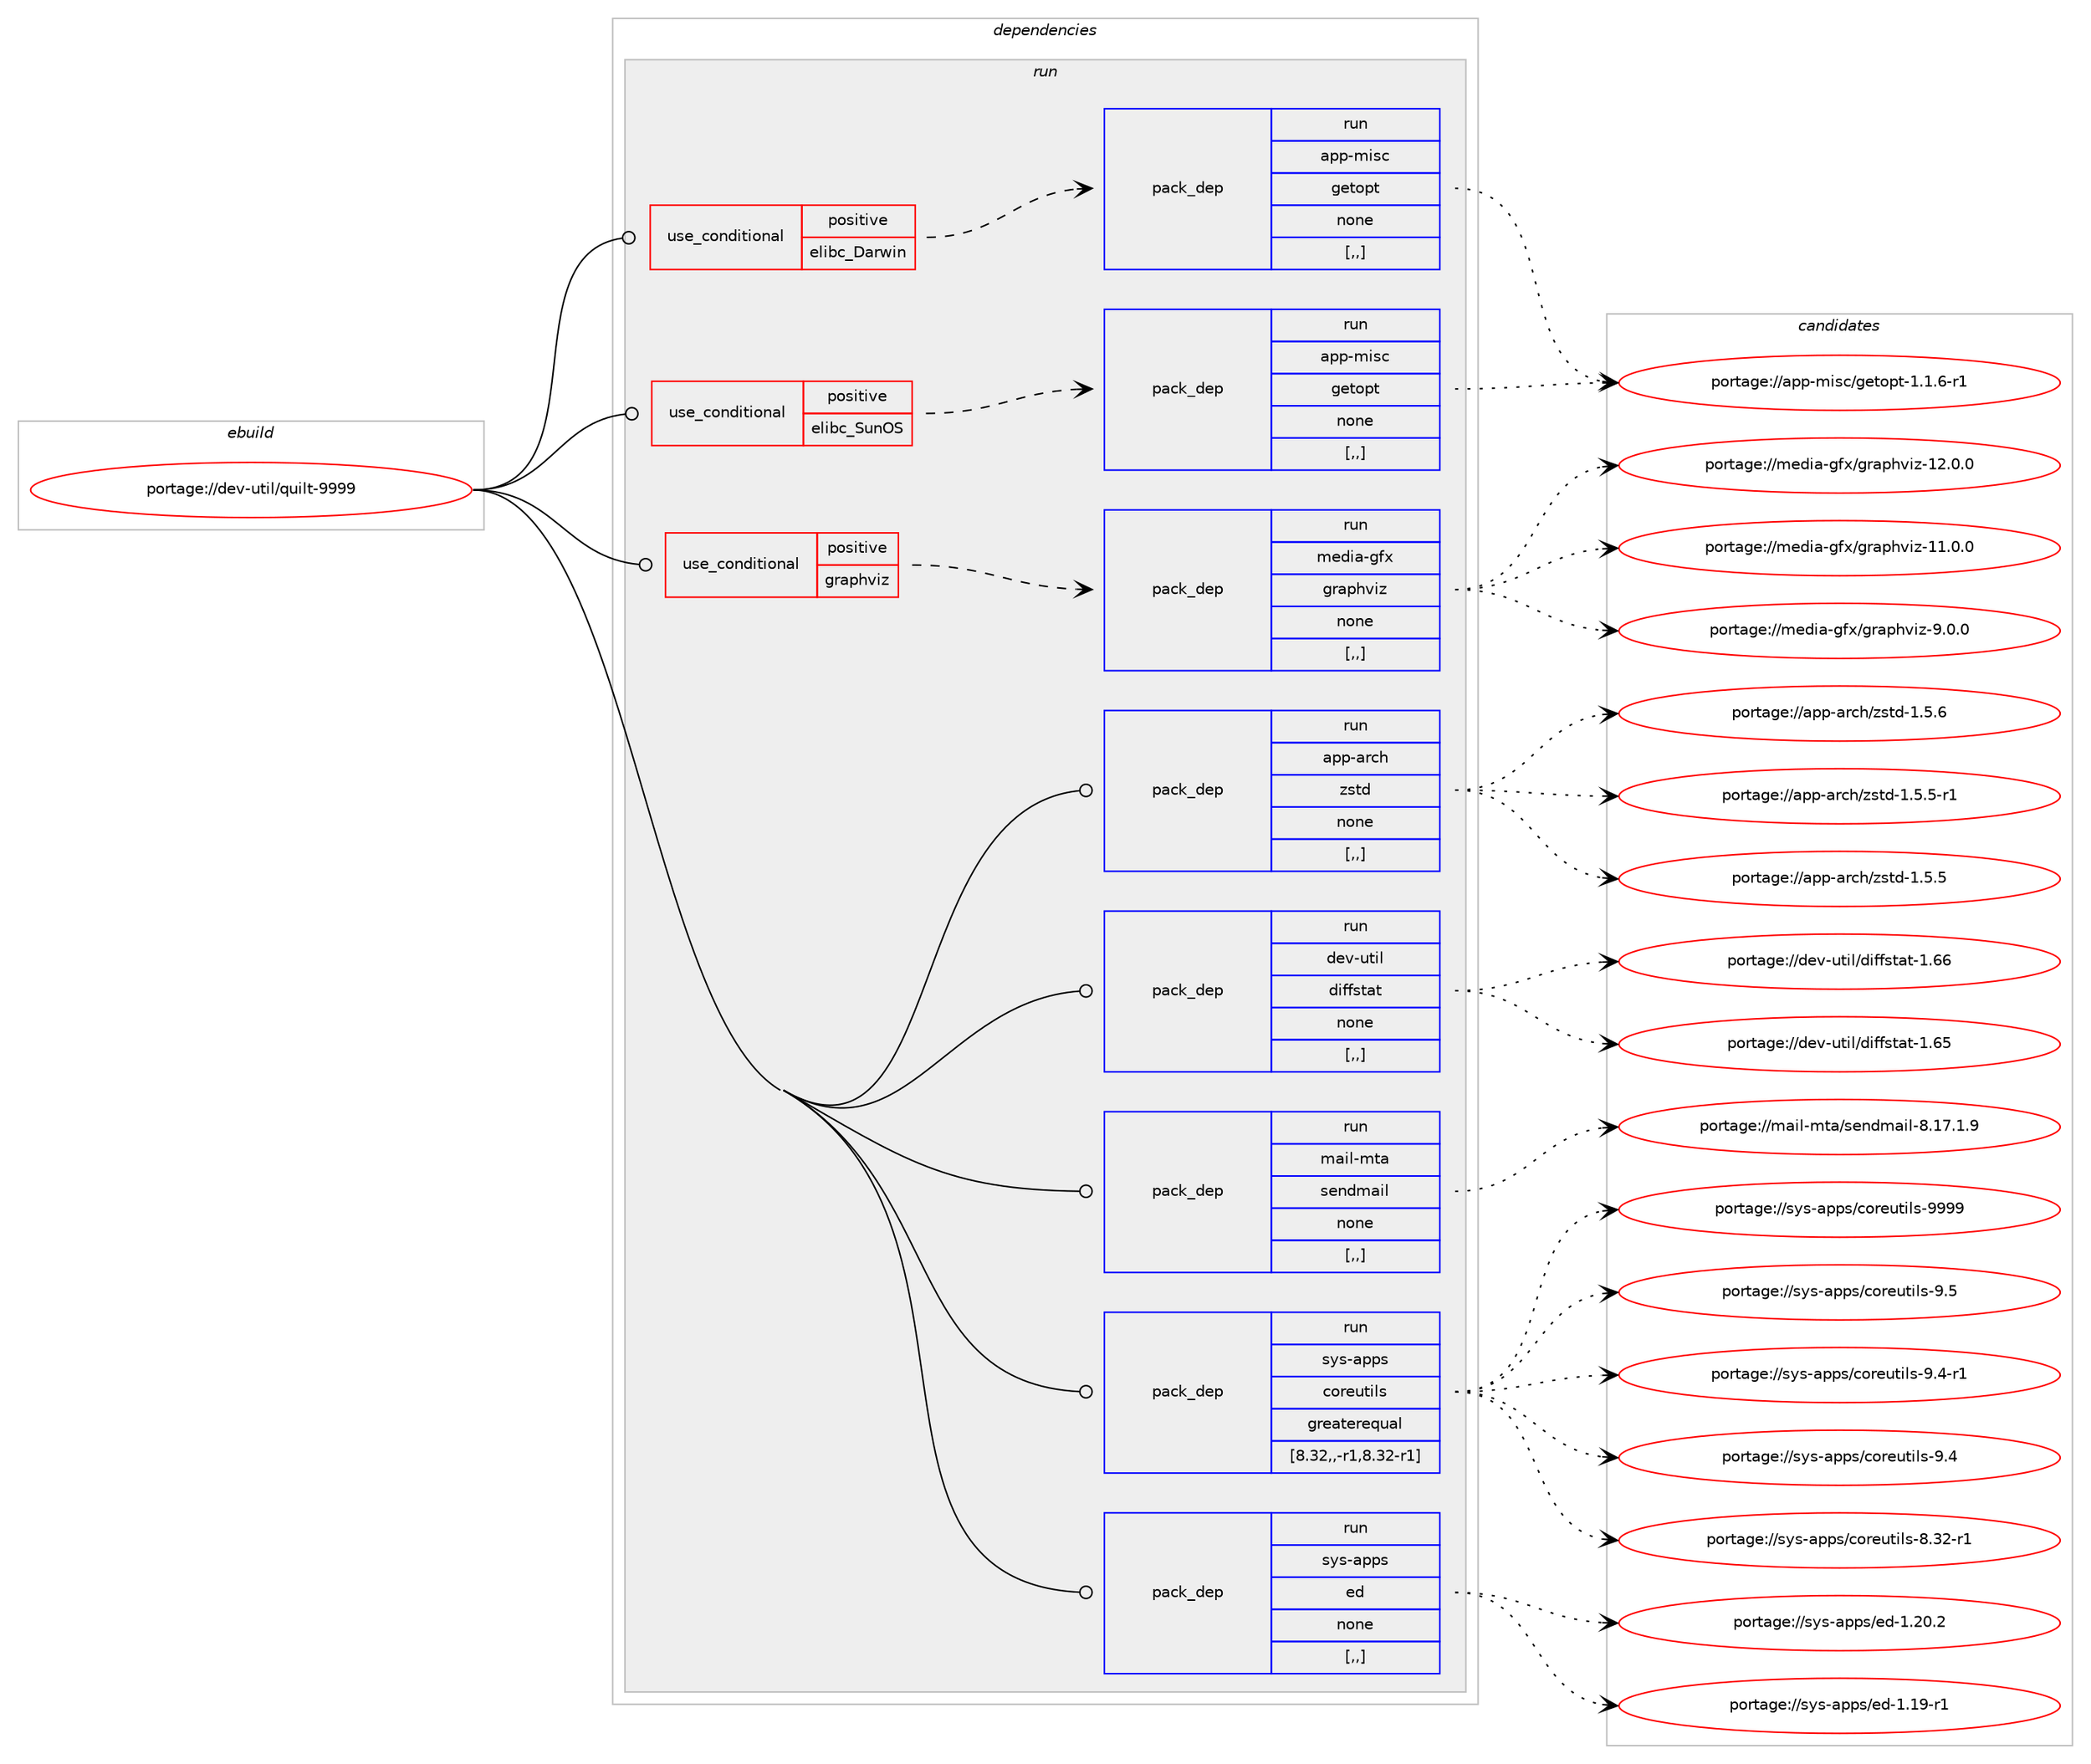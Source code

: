 digraph prolog {

# *************
# Graph options
# *************

newrank=true;
concentrate=true;
compound=true;
graph [rankdir=LR,fontname=Helvetica,fontsize=10,ranksep=1.5];#, ranksep=2.5, nodesep=0.2];
edge  [arrowhead=vee];
node  [fontname=Helvetica,fontsize=10];

# **********
# The ebuild
# **********

subgraph cluster_leftcol {
color=gray;
label=<<i>ebuild</i>>;
id [label="portage://dev-util/quilt-9999", color=red, width=4, href="../dev-util/quilt-9999.svg"];
}

# ****************
# The dependencies
# ****************

subgraph cluster_midcol {
color=gray;
label=<<i>dependencies</i>>;
subgraph cluster_compile {
fillcolor="#eeeeee";
style=filled;
label=<<i>compile</i>>;
}
subgraph cluster_compileandrun {
fillcolor="#eeeeee";
style=filled;
label=<<i>compile and run</i>>;
}
subgraph cluster_run {
fillcolor="#eeeeee";
style=filled;
label=<<i>run</i>>;
subgraph cond61578 {
dependency218887 [label=<<TABLE BORDER="0" CELLBORDER="1" CELLSPACING="0" CELLPADDING="4"><TR><TD ROWSPAN="3" CELLPADDING="10">use_conditional</TD></TR><TR><TD>positive</TD></TR><TR><TD>elibc_Darwin</TD></TR></TABLE>>, shape=none, color=red];
subgraph pack155868 {
dependency218888 [label=<<TABLE BORDER="0" CELLBORDER="1" CELLSPACING="0" CELLPADDING="4" WIDTH="220"><TR><TD ROWSPAN="6" CELLPADDING="30">pack_dep</TD></TR><TR><TD WIDTH="110">run</TD></TR><TR><TD>app-misc</TD></TR><TR><TD>getopt</TD></TR><TR><TD>none</TD></TR><TR><TD>[,,]</TD></TR></TABLE>>, shape=none, color=blue];
}
dependency218887:e -> dependency218888:w [weight=20,style="dashed",arrowhead="vee"];
}
id:e -> dependency218887:w [weight=20,style="solid",arrowhead="odot"];
subgraph cond61579 {
dependency218889 [label=<<TABLE BORDER="0" CELLBORDER="1" CELLSPACING="0" CELLPADDING="4"><TR><TD ROWSPAN="3" CELLPADDING="10">use_conditional</TD></TR><TR><TD>positive</TD></TR><TR><TD>elibc_SunOS</TD></TR></TABLE>>, shape=none, color=red];
subgraph pack155869 {
dependency218890 [label=<<TABLE BORDER="0" CELLBORDER="1" CELLSPACING="0" CELLPADDING="4" WIDTH="220"><TR><TD ROWSPAN="6" CELLPADDING="30">pack_dep</TD></TR><TR><TD WIDTH="110">run</TD></TR><TR><TD>app-misc</TD></TR><TR><TD>getopt</TD></TR><TR><TD>none</TD></TR><TR><TD>[,,]</TD></TR></TABLE>>, shape=none, color=blue];
}
dependency218889:e -> dependency218890:w [weight=20,style="dashed",arrowhead="vee"];
}
id:e -> dependency218889:w [weight=20,style="solid",arrowhead="odot"];
subgraph cond61580 {
dependency218891 [label=<<TABLE BORDER="0" CELLBORDER="1" CELLSPACING="0" CELLPADDING="4"><TR><TD ROWSPAN="3" CELLPADDING="10">use_conditional</TD></TR><TR><TD>positive</TD></TR><TR><TD>graphviz</TD></TR></TABLE>>, shape=none, color=red];
subgraph pack155870 {
dependency218892 [label=<<TABLE BORDER="0" CELLBORDER="1" CELLSPACING="0" CELLPADDING="4" WIDTH="220"><TR><TD ROWSPAN="6" CELLPADDING="30">pack_dep</TD></TR><TR><TD WIDTH="110">run</TD></TR><TR><TD>media-gfx</TD></TR><TR><TD>graphviz</TD></TR><TR><TD>none</TD></TR><TR><TD>[,,]</TD></TR></TABLE>>, shape=none, color=blue];
}
dependency218891:e -> dependency218892:w [weight=20,style="dashed",arrowhead="vee"];
}
id:e -> dependency218891:w [weight=20,style="solid",arrowhead="odot"];
subgraph pack155871 {
dependency218893 [label=<<TABLE BORDER="0" CELLBORDER="1" CELLSPACING="0" CELLPADDING="4" WIDTH="220"><TR><TD ROWSPAN="6" CELLPADDING="30">pack_dep</TD></TR><TR><TD WIDTH="110">run</TD></TR><TR><TD>app-arch</TD></TR><TR><TD>zstd</TD></TR><TR><TD>none</TD></TR><TR><TD>[,,]</TD></TR></TABLE>>, shape=none, color=blue];
}
id:e -> dependency218893:w [weight=20,style="solid",arrowhead="odot"];
subgraph pack155872 {
dependency218894 [label=<<TABLE BORDER="0" CELLBORDER="1" CELLSPACING="0" CELLPADDING="4" WIDTH="220"><TR><TD ROWSPAN="6" CELLPADDING="30">pack_dep</TD></TR><TR><TD WIDTH="110">run</TD></TR><TR><TD>dev-util</TD></TR><TR><TD>diffstat</TD></TR><TR><TD>none</TD></TR><TR><TD>[,,]</TD></TR></TABLE>>, shape=none, color=blue];
}
id:e -> dependency218894:w [weight=20,style="solid",arrowhead="odot"];
subgraph pack155873 {
dependency218895 [label=<<TABLE BORDER="0" CELLBORDER="1" CELLSPACING="0" CELLPADDING="4" WIDTH="220"><TR><TD ROWSPAN="6" CELLPADDING="30">pack_dep</TD></TR><TR><TD WIDTH="110">run</TD></TR><TR><TD>mail-mta</TD></TR><TR><TD>sendmail</TD></TR><TR><TD>none</TD></TR><TR><TD>[,,]</TD></TR></TABLE>>, shape=none, color=blue];
}
id:e -> dependency218895:w [weight=20,style="solid",arrowhead="odot"];
subgraph pack155874 {
dependency218896 [label=<<TABLE BORDER="0" CELLBORDER="1" CELLSPACING="0" CELLPADDING="4" WIDTH="220"><TR><TD ROWSPAN="6" CELLPADDING="30">pack_dep</TD></TR><TR><TD WIDTH="110">run</TD></TR><TR><TD>sys-apps</TD></TR><TR><TD>coreutils</TD></TR><TR><TD>greaterequal</TD></TR><TR><TD>[8.32,,-r1,8.32-r1]</TD></TR></TABLE>>, shape=none, color=blue];
}
id:e -> dependency218896:w [weight=20,style="solid",arrowhead="odot"];
subgraph pack155875 {
dependency218897 [label=<<TABLE BORDER="0" CELLBORDER="1" CELLSPACING="0" CELLPADDING="4" WIDTH="220"><TR><TD ROWSPAN="6" CELLPADDING="30">pack_dep</TD></TR><TR><TD WIDTH="110">run</TD></TR><TR><TD>sys-apps</TD></TR><TR><TD>ed</TD></TR><TR><TD>none</TD></TR><TR><TD>[,,]</TD></TR></TABLE>>, shape=none, color=blue];
}
id:e -> dependency218897:w [weight=20,style="solid",arrowhead="odot"];
}
}

# **************
# The candidates
# **************

subgraph cluster_choices {
rank=same;
color=gray;
label=<<i>candidates</i>>;

subgraph choice155868 {
color=black;
nodesep=1;
choice971121124510910511599471031011161111121164549464946544511449 [label="portage://app-misc/getopt-1.1.6-r1", color=red, width=4,href="../app-misc/getopt-1.1.6-r1.svg"];
dependency218888:e -> choice971121124510910511599471031011161111121164549464946544511449:w [style=dotted,weight="100"];
}
subgraph choice155869 {
color=black;
nodesep=1;
choice971121124510910511599471031011161111121164549464946544511449 [label="portage://app-misc/getopt-1.1.6-r1", color=red, width=4,href="../app-misc/getopt-1.1.6-r1.svg"];
dependency218890:e -> choice971121124510910511599471031011161111121164549464946544511449:w [style=dotted,weight="100"];
}
subgraph choice155870 {
color=black;
nodesep=1;
choice1091011001059745103102120471031149711210411810512245495046484648 [label="portage://media-gfx/graphviz-12.0.0", color=red, width=4,href="../media-gfx/graphviz-12.0.0.svg"];
choice1091011001059745103102120471031149711210411810512245494946484648 [label="portage://media-gfx/graphviz-11.0.0", color=red, width=4,href="../media-gfx/graphviz-11.0.0.svg"];
choice10910110010597451031021204710311497112104118105122455746484648 [label="portage://media-gfx/graphviz-9.0.0", color=red, width=4,href="../media-gfx/graphviz-9.0.0.svg"];
dependency218892:e -> choice1091011001059745103102120471031149711210411810512245495046484648:w [style=dotted,weight="100"];
dependency218892:e -> choice1091011001059745103102120471031149711210411810512245494946484648:w [style=dotted,weight="100"];
dependency218892:e -> choice10910110010597451031021204710311497112104118105122455746484648:w [style=dotted,weight="100"];
}
subgraph choice155871 {
color=black;
nodesep=1;
choice9711211245971149910447122115116100454946534654 [label="portage://app-arch/zstd-1.5.6", color=red, width=4,href="../app-arch/zstd-1.5.6.svg"];
choice97112112459711499104471221151161004549465346534511449 [label="portage://app-arch/zstd-1.5.5-r1", color=red, width=4,href="../app-arch/zstd-1.5.5-r1.svg"];
choice9711211245971149910447122115116100454946534653 [label="portage://app-arch/zstd-1.5.5", color=red, width=4,href="../app-arch/zstd-1.5.5.svg"];
dependency218893:e -> choice9711211245971149910447122115116100454946534654:w [style=dotted,weight="100"];
dependency218893:e -> choice97112112459711499104471221151161004549465346534511449:w [style=dotted,weight="100"];
dependency218893:e -> choice9711211245971149910447122115116100454946534653:w [style=dotted,weight="100"];
}
subgraph choice155872 {
color=black;
nodesep=1;
choice1001011184511711610510847100105102102115116971164549465454 [label="portage://dev-util/diffstat-1.66", color=red, width=4,href="../dev-util/diffstat-1.66.svg"];
choice1001011184511711610510847100105102102115116971164549465453 [label="portage://dev-util/diffstat-1.65", color=red, width=4,href="../dev-util/diffstat-1.65.svg"];
dependency218894:e -> choice1001011184511711610510847100105102102115116971164549465454:w [style=dotted,weight="100"];
dependency218894:e -> choice1001011184511711610510847100105102102115116971164549465453:w [style=dotted,weight="100"];
}
subgraph choice155873 {
color=black;
nodesep=1;
choice1099710510845109116974711510111010010997105108455646495546494657 [label="portage://mail-mta/sendmail-8.17.1.9", color=red, width=4,href="../mail-mta/sendmail-8.17.1.9.svg"];
dependency218895:e -> choice1099710510845109116974711510111010010997105108455646495546494657:w [style=dotted,weight="100"];
}
subgraph choice155874 {
color=black;
nodesep=1;
choice115121115459711211211547991111141011171161051081154557575757 [label="portage://sys-apps/coreutils-9999", color=red, width=4,href="../sys-apps/coreutils-9999.svg"];
choice1151211154597112112115479911111410111711610510811545574653 [label="portage://sys-apps/coreutils-9.5", color=red, width=4,href="../sys-apps/coreutils-9.5.svg"];
choice11512111545971121121154799111114101117116105108115455746524511449 [label="portage://sys-apps/coreutils-9.4-r1", color=red, width=4,href="../sys-apps/coreutils-9.4-r1.svg"];
choice1151211154597112112115479911111410111711610510811545574652 [label="portage://sys-apps/coreutils-9.4", color=red, width=4,href="../sys-apps/coreutils-9.4.svg"];
choice1151211154597112112115479911111410111711610510811545564651504511449 [label="portage://sys-apps/coreutils-8.32-r1", color=red, width=4,href="../sys-apps/coreutils-8.32-r1.svg"];
dependency218896:e -> choice115121115459711211211547991111141011171161051081154557575757:w [style=dotted,weight="100"];
dependency218896:e -> choice1151211154597112112115479911111410111711610510811545574653:w [style=dotted,weight="100"];
dependency218896:e -> choice11512111545971121121154799111114101117116105108115455746524511449:w [style=dotted,weight="100"];
dependency218896:e -> choice1151211154597112112115479911111410111711610510811545574652:w [style=dotted,weight="100"];
dependency218896:e -> choice1151211154597112112115479911111410111711610510811545564651504511449:w [style=dotted,weight="100"];
}
subgraph choice155875 {
color=black;
nodesep=1;
choice11512111545971121121154710110045494650484650 [label="portage://sys-apps/ed-1.20.2", color=red, width=4,href="../sys-apps/ed-1.20.2.svg"];
choice11512111545971121121154710110045494649574511449 [label="portage://sys-apps/ed-1.19-r1", color=red, width=4,href="../sys-apps/ed-1.19-r1.svg"];
dependency218897:e -> choice11512111545971121121154710110045494650484650:w [style=dotted,weight="100"];
dependency218897:e -> choice11512111545971121121154710110045494649574511449:w [style=dotted,weight="100"];
}
}

}

